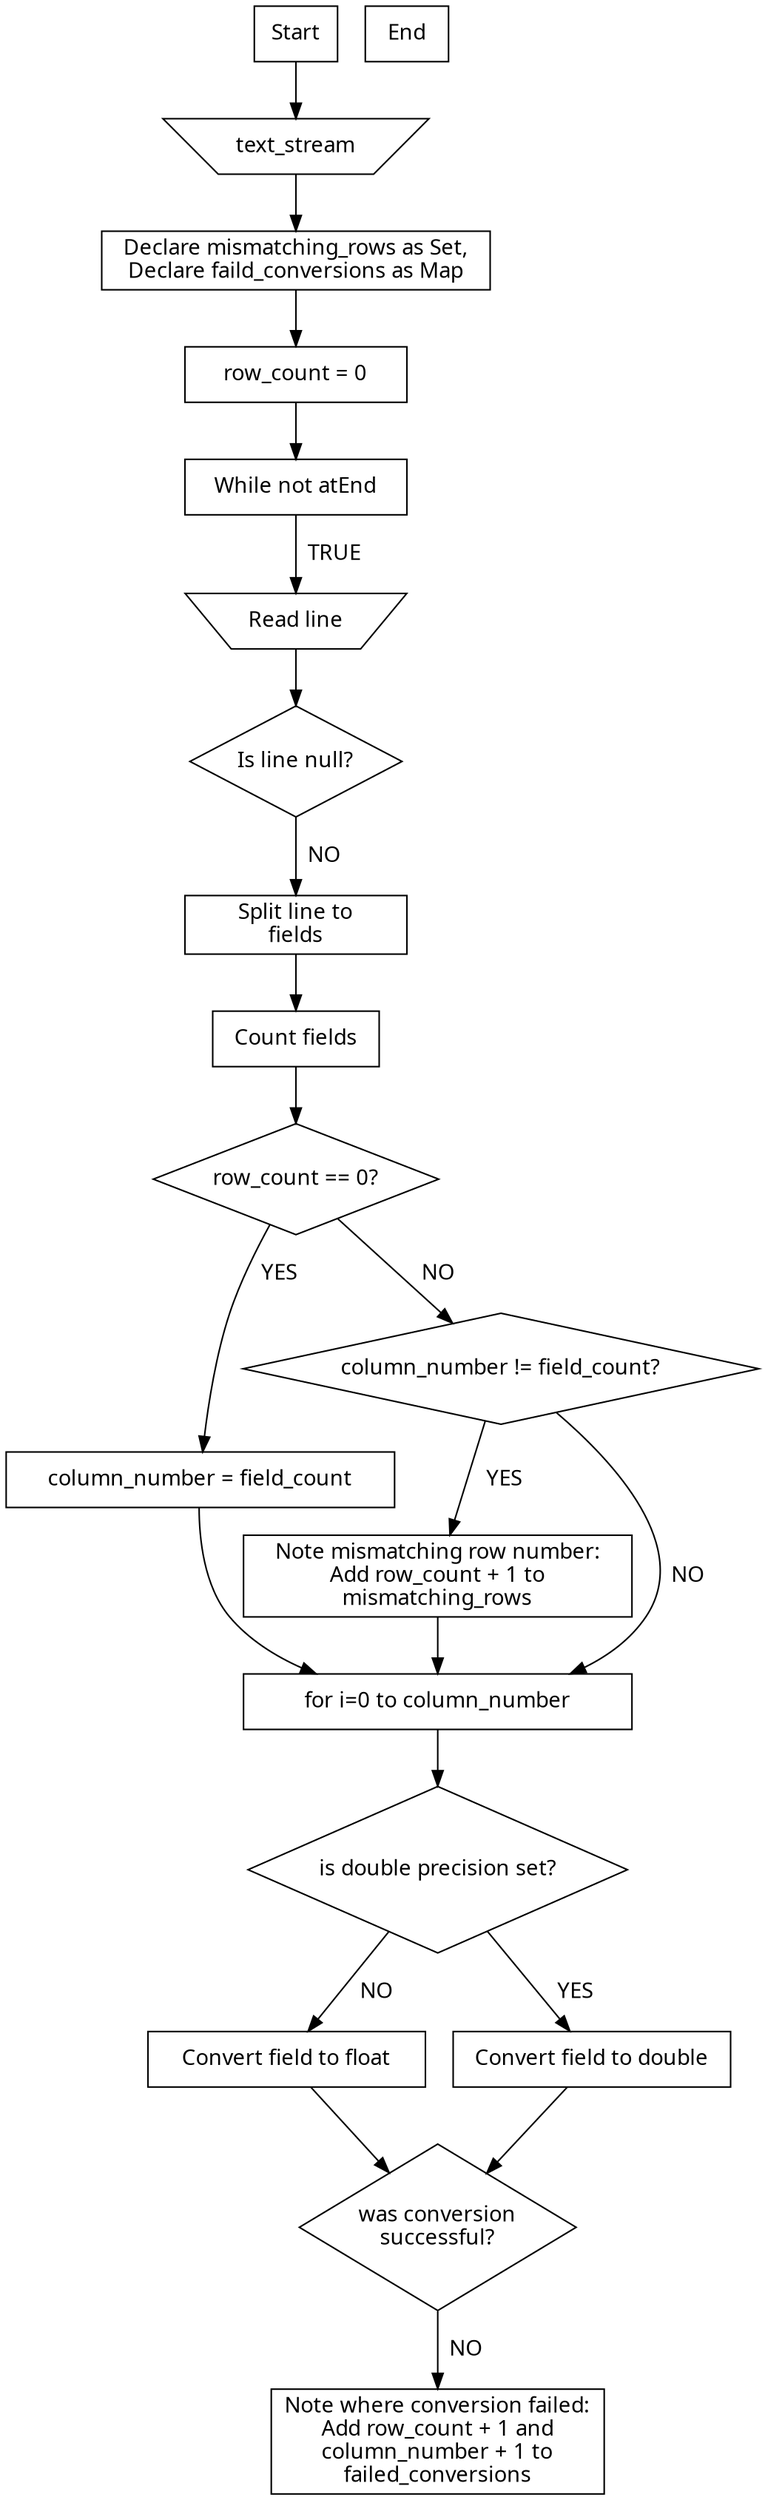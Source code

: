 strict digraph {
    start[shape="box", fontname="Sans"];
    text_stream[shape="invtrapezium", fontname="Sans"];
    error_accumulators[shape="box", fontname="Sans"];
    set_zero_row_count[shape="box", fontname="Sans"];
    while_not_end[shape="box", fontname="Sans"];
    read_line[shape="invtrapezium", fontname="Sans"];
    null_line_test[shape="diamond", fontname="Sans"];
    split_line[shape="box", fontname="Sans"];
    count_fields[shape="box", fontname="Sans"];
    zero_row_test[shape="diamond", fontname="Sans"];
    set_column_number[shape="box", fontname="Sans"];
    field_count_test[shape="diamond", fontname="Sans"];
    increase_mismatching_row_count[shape="box", fontname="Sans"];
    traverse_fields[shape="box", fontname="Sans"];
    double_precision_test[shape="diamond", fontname="Sans"];
    field_to_float[shape="box", fontname="Sans"];
    field_to_double[shape="box", fontname="Sans"];
    conversion_test[shape="diamond", fontname="Sans"];
    conversion_failed[shape="box", fontname="Sans"];
    end[shape="box", fontname="Sans"];

    start->text_stream->error_accumulators->set_zero_row_count->while_not_end;
    while_not_end->read_line[label="  TRUE", fontname="Sans"];
    read_line->null_line_test;
    null_line_test->split_line[label="  NO", fontname="Sans"];
    split_line->count_fields->zero_row_test;
    zero_row_test->set_column_number[label="  YES", fontname="Sans"];
    zero_row_test->field_count_test[label="  NO", fontname="Sans"];
    field_count_test->increase_mismatching_row_count[label="  YES", fontname="Sans"];
    field_count_test->traverse_fields[label="  NO", fontname="Sans"];
    increase_mismatching_row_count->traverse_fields;
    set_column_number->traverse_fields->double_precision_test;
    double_precision_test->field_to_float[label="  NO", fontname="Sans"];
    double_precision_test->field_to_double[label="  YES", fontname="Sans"];
    field_to_float->conversion_test;
    field_to_double->conversion_test;
    conversion_test->conversion_failed[label="  NO", fontname="Sans"];

    start[label="Start"];
    error_accumulators[label="Declare mismatching_rows as Set,\nDeclare faild_conversions as Map", width="3.5"];
    set_zero_row_count[label="row_count = 0", width="2"];
    while_not_end[label="While not atEnd", width="2"];
    read_line[label="Read line"];
    null_line_test[label="Is line null?", height="1"];
    split_line[label="Split line to\nfields", width="2"];
    count_fields[label="Count fields", width="1.5"];
    zero_row_test[label="row_count == 0?", width="1.5", height="1"];
    set_column_number[label="column_number = field_count", width="3.5"];
    field_count_test[label="column_number != field_count?", height="1"];
    increase_mismatching_row_count[label="Note mismatching row number:\nAdd row_count + 1 to\nmismatching_rows", width="3.5"];
    traverse_fields[label="for i=0 to column_number", width="3.5"];
    double_precision_test[label="is double precision set?", height="1.5"];
    field_to_float[label="Convert field to float", width="2.5"];
    field_to_double[label="Convert field to double", width="2.5"];
    conversion_test[label="was conversion\nsuccessful?", height="1.5"];
    conversion_failed[label="Note where conversion failed:\nAdd row_count + 1 and\ncolumn_number + 1 to\nfailed_conversions", width="3.0"];
    end[label="End"];
}
